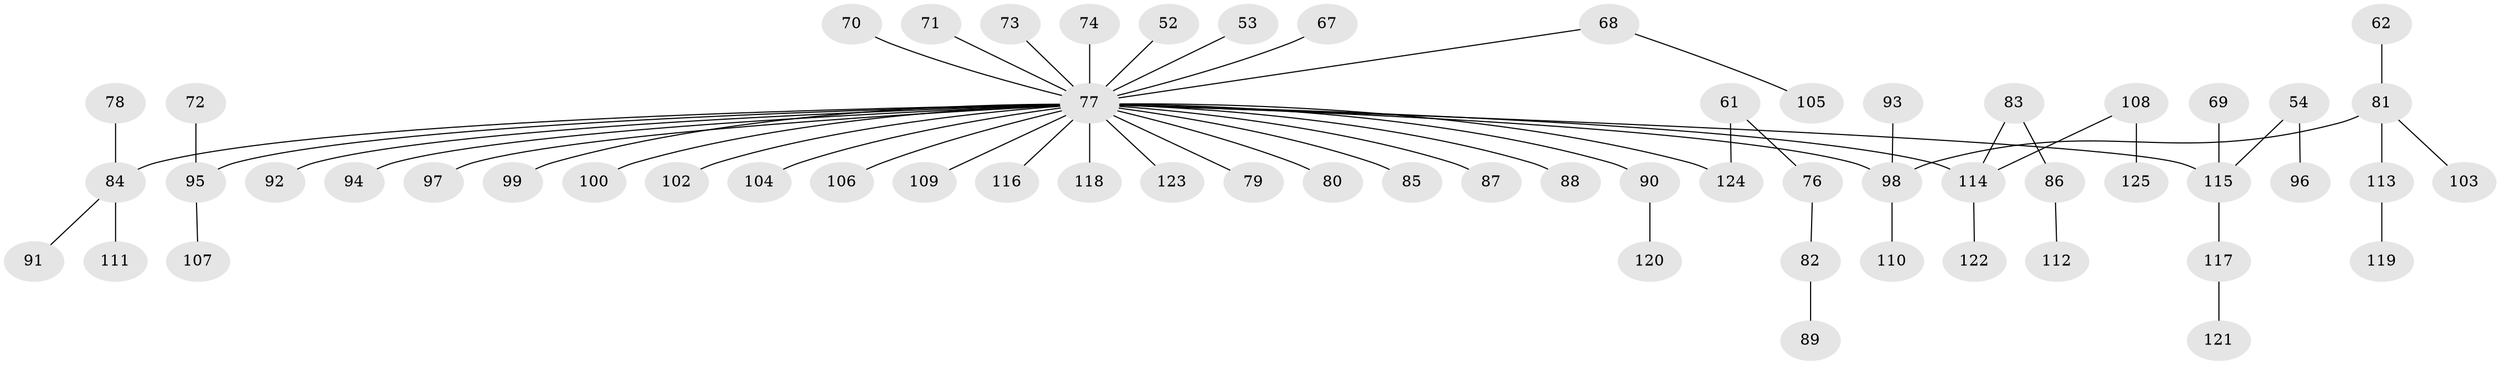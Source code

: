 // original degree distribution, {4: 0.048, 6: 0.024, 5: 0.04, 1: 0.504, 3: 0.128, 8: 0.008, 2: 0.248}
// Generated by graph-tools (version 1.1) at 2025/56/03/04/25 21:56:42]
// undirected, 62 vertices, 61 edges
graph export_dot {
graph [start="1"]
  node [color=gray90,style=filled];
  52;
  53;
  54;
  61;
  62;
  67;
  68;
  69;
  70;
  71;
  72;
  73;
  74;
  76;
  77 [super="+59+42+75+38+41+49+51"];
  78;
  79;
  80;
  81 [super="+50"];
  82;
  83;
  84 [super="+45"];
  85;
  86;
  87;
  88;
  89;
  90;
  91;
  92;
  93;
  94;
  95 [super="+57+58"];
  96;
  97;
  98 [super="+64"];
  99;
  100;
  102;
  103;
  104;
  105;
  106;
  107;
  108;
  109;
  110;
  111;
  112;
  113;
  114 [super="+23"];
  115 [super="+46+101+47"];
  116;
  117;
  118;
  119;
  120;
  121;
  122;
  123;
  124 [super="+48"];
  125;
  52 -- 77;
  53 -- 77;
  54 -- 96;
  54 -- 115;
  61 -- 76;
  61 -- 124;
  62 -- 81;
  67 -- 77;
  68 -- 105;
  68 -- 77;
  69 -- 115;
  70 -- 77;
  71 -- 77;
  72 -- 95;
  73 -- 77;
  74 -- 77;
  76 -- 82;
  77 -- 94;
  77 -- 97;
  77 -- 84;
  77 -- 79;
  77 -- 80;
  77 -- 85;
  77 -- 87;
  77 -- 88;
  77 -- 90;
  77 -- 92;
  77 -- 99;
  77 -- 100;
  77 -- 102;
  77 -- 104;
  77 -- 106;
  77 -- 109;
  77 -- 114;
  77 -- 116;
  77 -- 118;
  77 -- 123;
  77 -- 124;
  77 -- 98;
  77 -- 115;
  77 -- 95;
  78 -- 84;
  81 -- 113;
  81 -- 98;
  81 -- 103;
  82 -- 89;
  83 -- 86;
  83 -- 114;
  84 -- 91;
  84 -- 111;
  86 -- 112;
  90 -- 120;
  93 -- 98;
  95 -- 107;
  98 -- 110;
  108 -- 125;
  108 -- 114;
  113 -- 119;
  114 -- 122;
  115 -- 117;
  117 -- 121;
}
